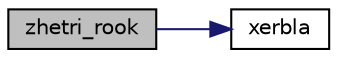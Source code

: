 digraph "zhetri_rook"
{
 // LATEX_PDF_SIZE
  edge [fontname="Helvetica",fontsize="10",labelfontname="Helvetica",labelfontsize="10"];
  node [fontname="Helvetica",fontsize="10",shape=record];
  rankdir="LR";
  Node1 [label="zhetri_rook",height=0.2,width=0.4,color="black", fillcolor="grey75", style="filled", fontcolor="black",tooltip="ZHETRI_ROOK computes the inverse of HE matrix using the factorization obtained with the bounded Bunch..."];
  Node1 -> Node2 [color="midnightblue",fontsize="10",style="solid",fontname="Helvetica"];
  Node2 [label="xerbla",height=0.2,width=0.4,color="black", fillcolor="white", style="filled",URL="$xerbla_8f.html#a377ee61015baf8dea7770b3a404b1c07",tooltip="XERBLA"];
}
